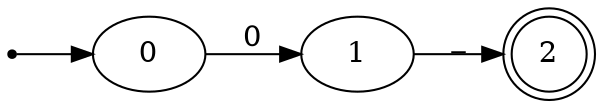 digraph{
rankdir=LR;
inic[shape=point];
inic->0;
0->1 [label="0"];
1->2 [label="_"];
2[shape=doublecircle];
}


